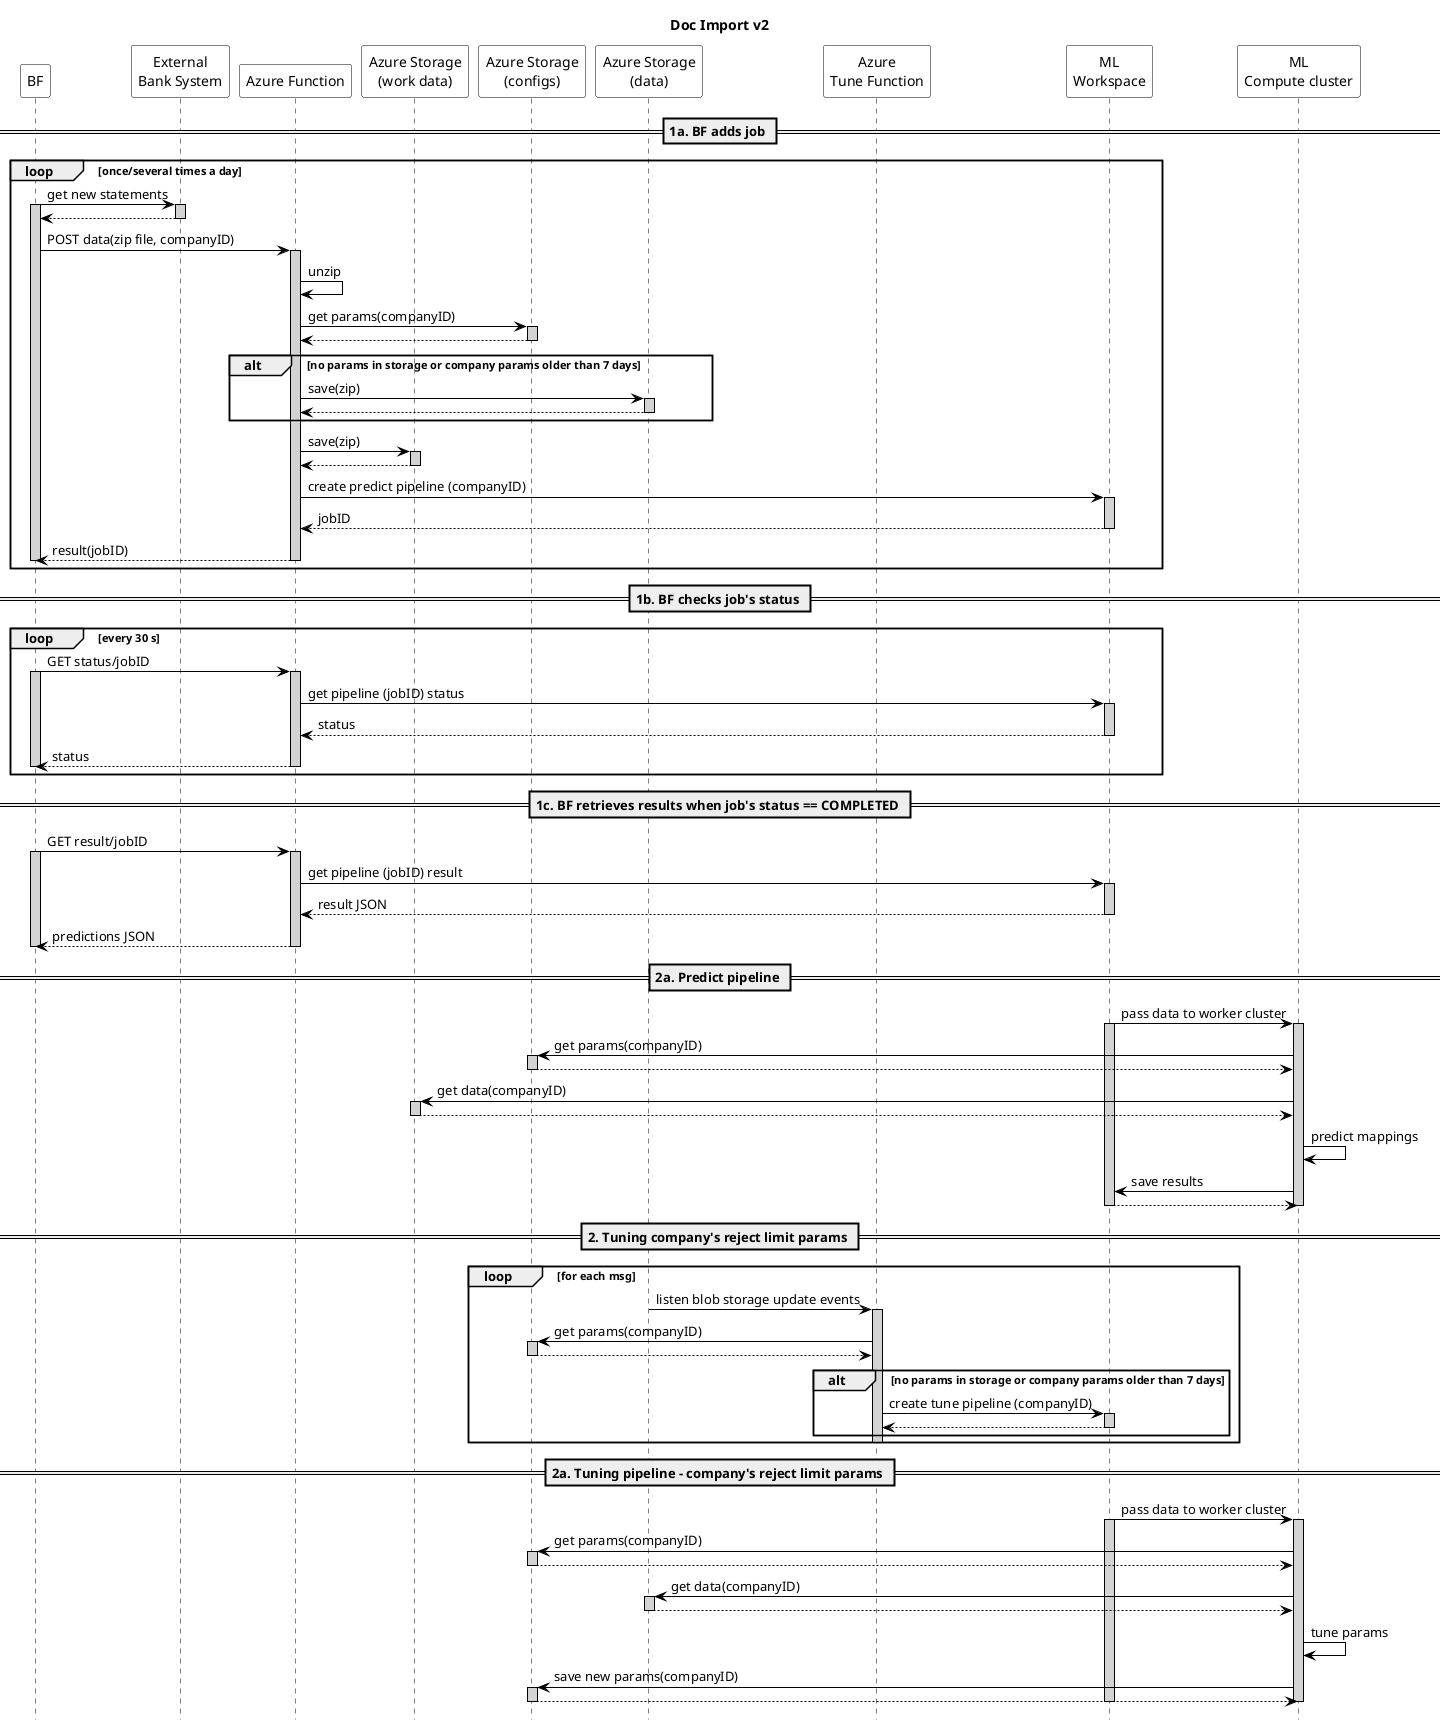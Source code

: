 @startuml Doc import
skinparam sequence {
    ParticipantBorderColor Black
    ActorBorderColor Black

    ParticipantBackgroundColor White
    ActorBackgroundColor White

    ArrowColor black
    LifeLineBorderColor black
    LifeLineBackgroundColor lightgray

    BoxBorderColor black
}
skinparam databaseBackgroundColor White
skinparam dataBaseBorderColor Blue

hide footbox
title Doc Import v2

' skinparam handwritten true

participant "BF" as docu
participant "External\nBank System" as bank
participant "Azure Function" as predictor
participant "Azure Storage\n(work data)" as storage_wrk
participant "Azure Storage\n(configs)" as storage_cfg
participant "Azure Storage\n(data)" as storage_data
participant "Azure\nTune Function" as trainer
participant "ML\nWorkspace" as workspace
participant "ML\nCompute cluster" as cluster


== 1a. BF adds job ==

loop once/several times a day
    docu -> bank: get new statements
    activate docu
    activate bank
    bank --> docu:
    deactivate bank

    docu -> predictor: POST data(zip file, companyID)
    activate predictor
    predictor -> predictor: unzip
    predictor -> storage_cfg: get params(companyID)
    activate storage_cfg
    storage_cfg --> predictor
    deactivate storage_cfg
    alt no params in storage or company params older than 7 days
        predictor -> storage_data: save(zip)
        activate storage_data
        storage_data --> predictor
        deactivate storage_data
    end
    predictor -> storage_wrk: save(zip)
    activate storage_wrk
    storage_wrk --> predictor
    deactivate storage_wrk
    
    predictor -> workspace: create predict pipeline (companyID)
    activate workspace
    workspace --> predictor: jobID
    deactivate workspace
    predictor --> docu: result(jobID)
    deactivate predictor
    deactivate docu
end

== 1b. BF checks job's status ==

loop every 30 s
    docu -> predictor: GET status/jobID
    activate docu
    activate predictor
    predictor -> workspace: get pipeline (jobID) status
    activate workspace
    workspace --> predictor: status
    deactivate workspace
    predictor --> docu: status
    deactivate predictor
    deactivate docu
end

== 1c. BF retrieves results when job's status == COMPLETED == 

docu -> predictor: GET result/jobID
activate docu
activate predictor
predictor -> workspace: get pipeline (jobID) result
activate workspace
workspace --> predictor: result JSON
deactivate workspace
predictor --> docu: predictions JSON
deactivate predictor
deactivate docu

== 2a. Predict pipeline ==
workspace -> cluster: pass data to worker cluster 
activate workspace
activate cluster
cluster -> storage_cfg: get params(companyID)
activate storage_cfg
storage_cfg --> cluster
deactivate storage_cfg
cluster -> storage_wrk: get data(companyID)
activate storage_wrk
storage_wrk --> cluster
deactivate storage_wrk
cluster -> cluster: predict mappings
cluster -> workspace: save results
workspace --> cluster
deactivate cluster
deactivate workspace


== 2. Tuning company's reject limit params ==
loop for each msg
    storage_data -> trainer: listen blob storage update events
    activate trainer
    trainer -> storage_cfg: get params(companyID)
    activate storage_cfg
    storage_cfg --> trainer
    deactivate storage_cfg
    alt no params in storage or company params older than 7 days
        trainer -> workspace: create tune pipeline (companyID)
        activate workspace
        workspace --> trainer
        deactivate workspace
    end
    deactivate trainer
 end   


== 2a. Tuning pipeline - company's reject limit params ==
workspace -> cluster: pass data to worker cluster 
activate workspace
activate cluster
cluster -> storage_cfg: get params(companyID)
activate storage_cfg
storage_cfg --> cluster
deactivate storage_cfg
cluster -> storage_data: get data(companyID)
activate storage_data
storage_data --> cluster
deactivate storage_data
cluster -> cluster: tune params
cluster -> storage_cfg: save new params(companyID)
activate storage_cfg
storage_cfg --> cluster
deactivate storage_cfg
deactivate cluster
deactivate workspace

@enduml